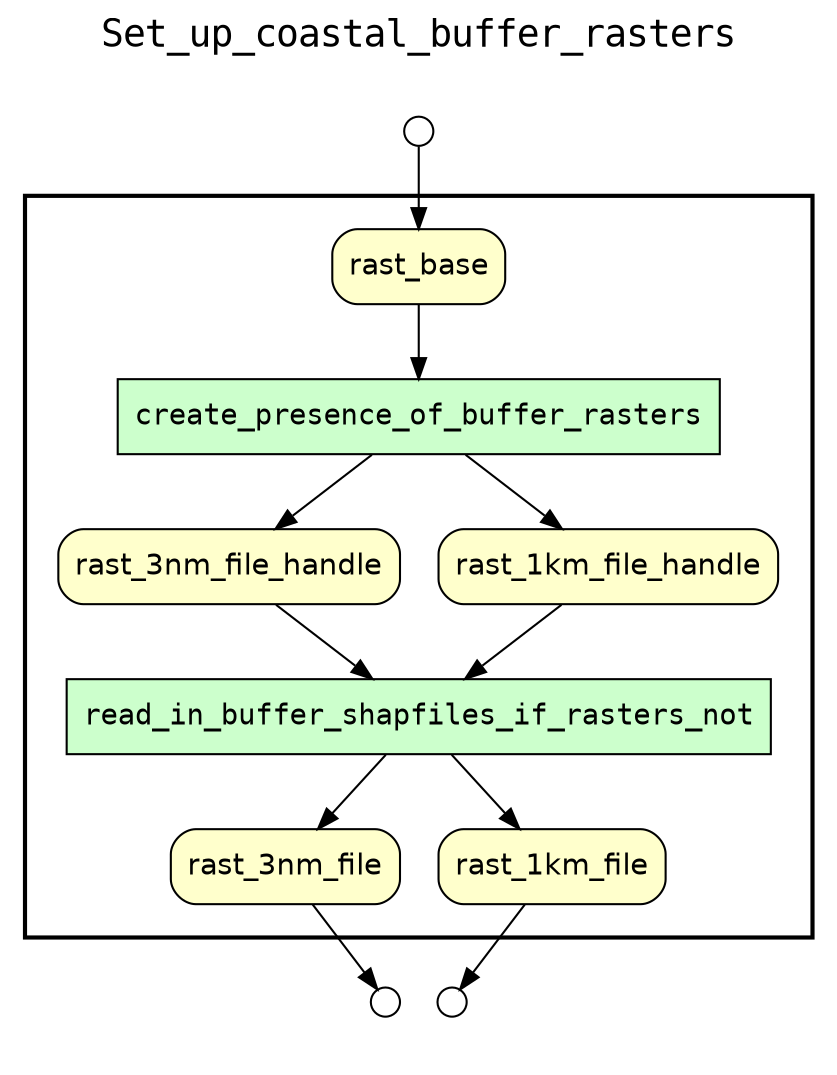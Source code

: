 
digraph yw_data_view {
rankdir=TB
fontname=Courier; fontsize=18; labelloc=t
label="Set_up_coastal_buffer_rasters"
subgraph cluster_workflow { label=""; color=black; penwidth=2
subgraph cluster_workflow_inner { label=""; color=white
node[shape=box style="filled" fillcolor="#CCFFCC" peripheries=1 fontname=Courier]
read_in_buffer_shapfiles_if_rasters_not
create_presence_of_buffer_rasters
node[shape=box style="filled" fillcolor="#CCFFCC" peripheries=1 fontname=Courier]
node[shape=box style="rounded,filled" fillcolor="#FFFFCC" peripheries=1 fontname=Helvetica]
rast_base
rast_3nm_file_handle
rast_1km_file_handle
rast_3nm_file
rast_1km_file
node[shape=box style="rounded,filled" fillcolor="#FFFFFF" peripheries=1 fontname=Helvetica]
}}
subgraph cluster_inflows { label=""; color=white; penwidth=2
subgraph cluster_inflows_inner { label=""; color=white
node[shape=circle fillcolor="#FFFFFF" peripheries=1 width=0.2]
rast_base_inflow [label=""]
}}
subgraph cluster_outflows { label=""; color=white; penwidth=2
subgraph cluster_outflows_inner { label=""; color=white
node[shape=circle fillcolor="#FFFFFF" peripheries=1 width=0.2]
rast_1km_file_outflow [label=""]
rast_3nm_file_outflow [label=""]
}}
read_in_buffer_shapfiles_if_rasters_not -> rast_1km_file
read_in_buffer_shapfiles_if_rasters_not -> rast_3nm_file
create_presence_of_buffer_rasters -> rast_1km_file_handle
create_presence_of_buffer_rasters -> rast_3nm_file_handle
rast_base -> create_presence_of_buffer_rasters
rast_3nm_file_handle -> read_in_buffer_shapfiles_if_rasters_not
rast_1km_file_handle -> read_in_buffer_shapfiles_if_rasters_not
rast_base_inflow -> rast_base
rast_1km_file -> rast_1km_file_outflow
rast_3nm_file -> rast_3nm_file_outflow
}


